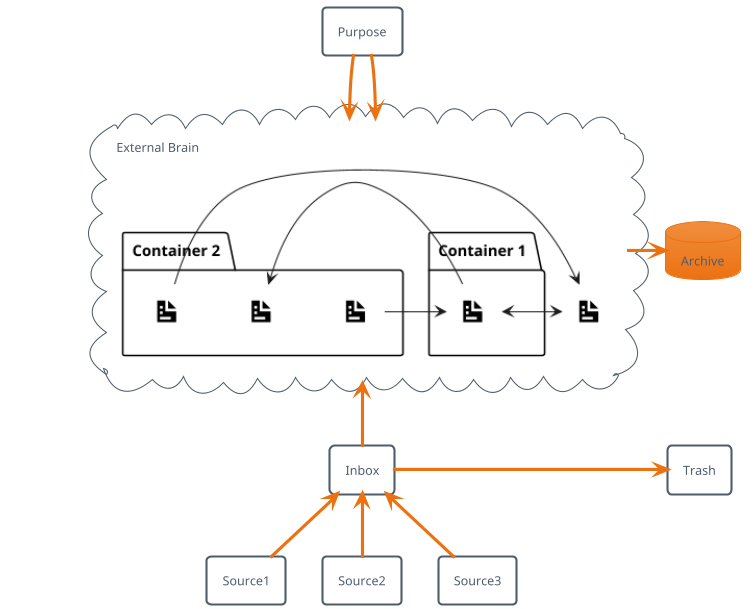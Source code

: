 @startuml
!theme aws-orange

'Comment following line before commit
'!$approach = "luhmann"

!$label ?= {"purpose": "Purpose"} 

!if ($approach == "luhmann")
!$label = {"purpose": "Writing"}
!endif


rectangle $label.purpose as Purpose

cloud Brain [
External Brain
{{
    folder c2 as "Container 2" {
        label c2.1 as "<size:30><&document></size>"
        label c2.2 as "<size:30><&document></size>"
        label c2.3 as "<size:30><&document></size>"
    }

    folder c1 as "Container 1" {
        label c1.1 as "<size:30><&document></size>"
    }

    label free1 as "<size:30><&document></size>"

    c2.1 -> c1.1
    c1.1 -> c2.3
    c2.2 -> free1
    free1 -> c1.1
    c1.1 -> free1
}}
]

rectangle Inbox

together {
    rectangle Trash
    database Archive
}

' Formating help
Archive -[hidden]d-> Trash
Purpose -[hidden]d-> Inbox


rectangle Source1
rectangle Source2
rectangle Source3


Brain -r-> Archive
Inbox -r-> Trash
Purpose -d-> Brain
Purpose -d-> Brain
Inbox -u-> Brain

Source1 -u-> Inbox
Source2 -u-> Inbox
Source3 -u-> Inbox

@enduml
